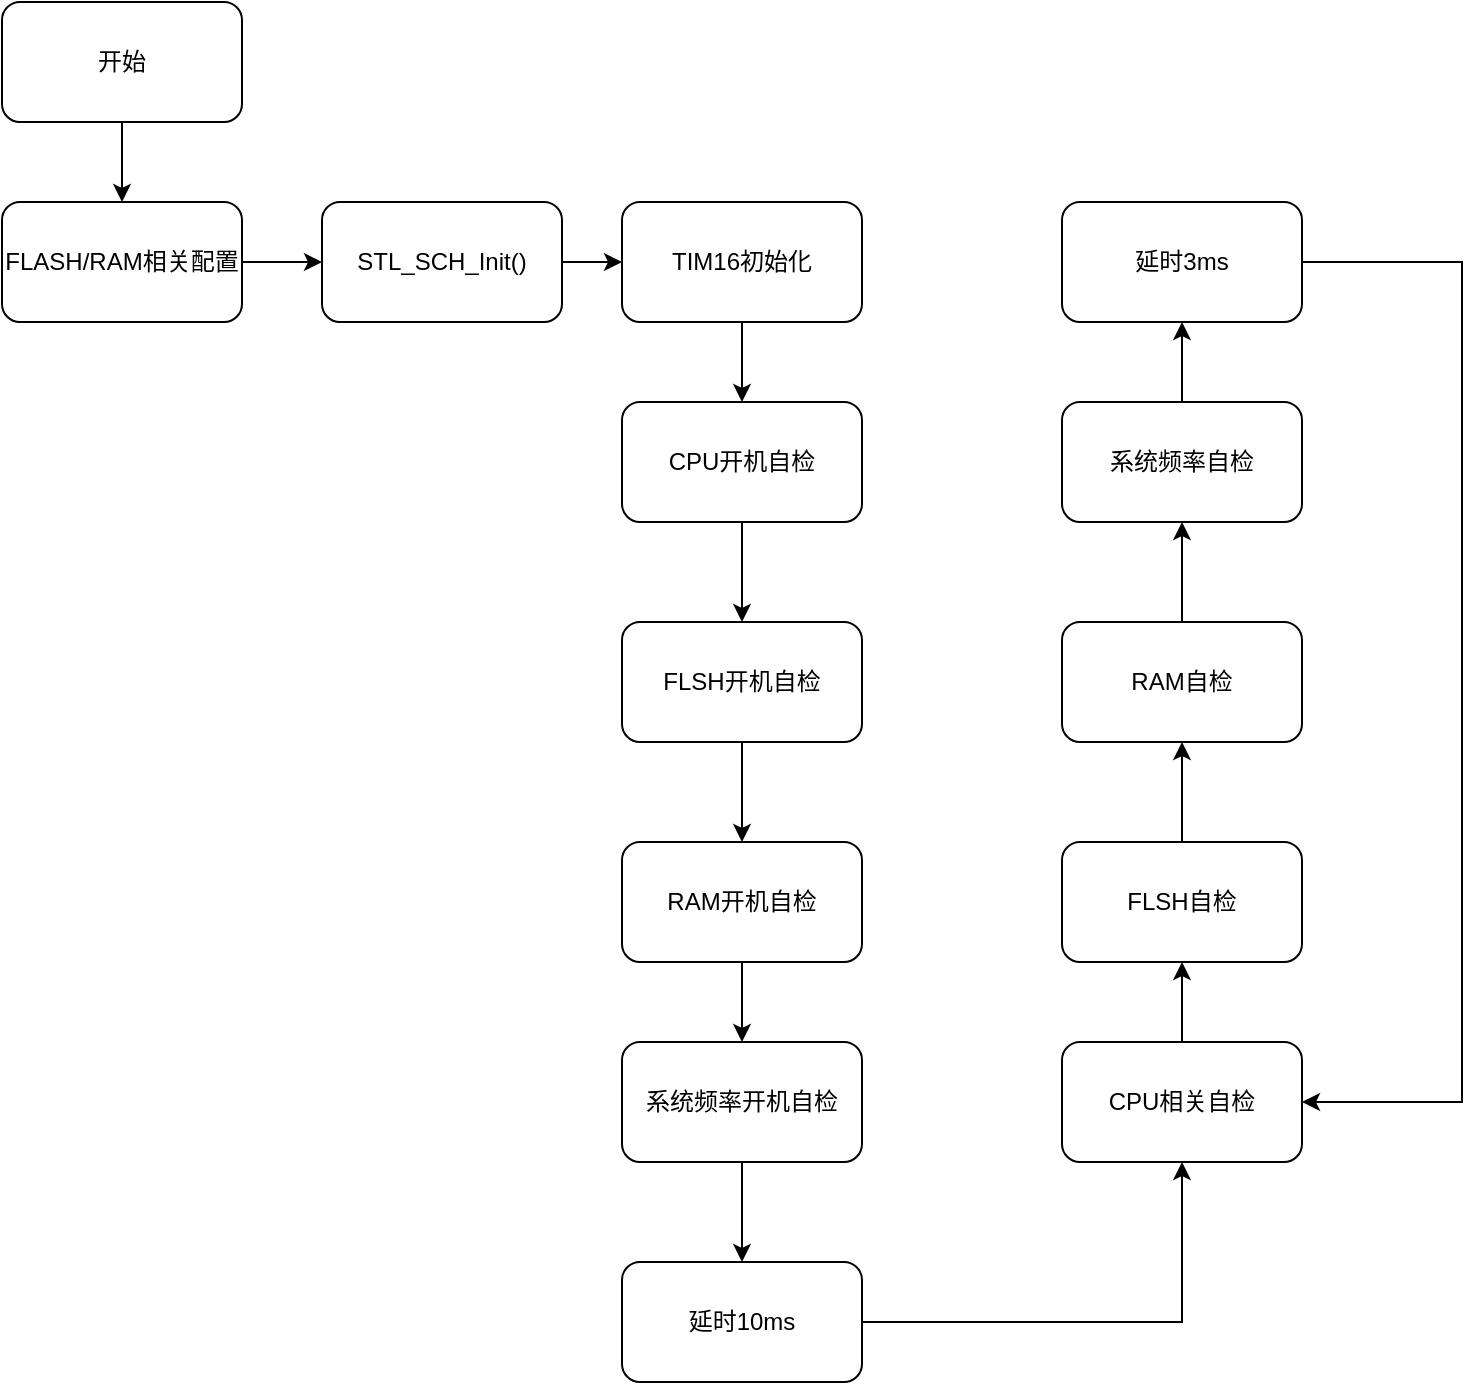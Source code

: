 <mxfile version="22.1.5" type="device">
  <diagram name="第 1 页" id="u_-wgyB5sAnNmXhWVlOR">
    <mxGraphModel dx="1532" dy="683" grid="1" gridSize="10" guides="1" tooltips="1" connect="1" arrows="1" fold="1" page="1" pageScale="1" pageWidth="827" pageHeight="1169" math="0" shadow="0">
      <root>
        <mxCell id="0" />
        <mxCell id="1" parent="0" />
        <mxCell id="1fhQ9_DXwhcvuYqSz4Ig-2" style="edgeStyle=orthogonalEdgeStyle;rounded=0;orthogonalLoop=1;jettySize=auto;html=1;" edge="1" parent="1" source="1fhQ9_DXwhcvuYqSz4Ig-1" target="1fhQ9_DXwhcvuYqSz4Ig-3">
          <mxGeometry relative="1" as="geometry">
            <mxPoint x="410" y="220" as="targetPoint" />
          </mxGeometry>
        </mxCell>
        <mxCell id="1fhQ9_DXwhcvuYqSz4Ig-1" value="开始" style="rounded=1;whiteSpace=wrap;html=1;" vertex="1" parent="1">
          <mxGeometry x="40" y="290" width="120" height="60" as="geometry" />
        </mxCell>
        <mxCell id="1fhQ9_DXwhcvuYqSz4Ig-9" value="" style="edgeStyle=orthogonalEdgeStyle;rounded=0;orthogonalLoop=1;jettySize=auto;html=1;" edge="1" parent="1" source="1fhQ9_DXwhcvuYqSz4Ig-3" target="1fhQ9_DXwhcvuYqSz4Ig-8">
          <mxGeometry relative="1" as="geometry" />
        </mxCell>
        <mxCell id="1fhQ9_DXwhcvuYqSz4Ig-3" value="FLASH/RAM相关配置" style="rounded=1;whiteSpace=wrap;html=1;" vertex="1" parent="1">
          <mxGeometry x="40" y="390" width="120" height="60" as="geometry" />
        </mxCell>
        <mxCell id="1fhQ9_DXwhcvuYqSz4Ig-11" value="" style="edgeStyle=orthogonalEdgeStyle;rounded=0;orthogonalLoop=1;jettySize=auto;html=1;" edge="1" parent="1" source="1fhQ9_DXwhcvuYqSz4Ig-8" target="1fhQ9_DXwhcvuYqSz4Ig-10">
          <mxGeometry relative="1" as="geometry" />
        </mxCell>
        <mxCell id="1fhQ9_DXwhcvuYqSz4Ig-8" value="STL_SCH_Init()" style="rounded=1;whiteSpace=wrap;html=1;" vertex="1" parent="1">
          <mxGeometry x="200" y="390" width="120" height="60" as="geometry" />
        </mxCell>
        <mxCell id="1fhQ9_DXwhcvuYqSz4Ig-13" value="" style="edgeStyle=orthogonalEdgeStyle;rounded=0;orthogonalLoop=1;jettySize=auto;html=1;" edge="1" parent="1" source="1fhQ9_DXwhcvuYqSz4Ig-10" target="1fhQ9_DXwhcvuYqSz4Ig-12">
          <mxGeometry relative="1" as="geometry" />
        </mxCell>
        <mxCell id="1fhQ9_DXwhcvuYqSz4Ig-10" value="TIM16初始化" style="rounded=1;whiteSpace=wrap;html=1;" vertex="1" parent="1">
          <mxGeometry x="350" y="390" width="120" height="60" as="geometry" />
        </mxCell>
        <mxCell id="1fhQ9_DXwhcvuYqSz4Ig-15" value="" style="edgeStyle=orthogonalEdgeStyle;rounded=0;orthogonalLoop=1;jettySize=auto;html=1;" edge="1" parent="1" source="1fhQ9_DXwhcvuYqSz4Ig-12" target="1fhQ9_DXwhcvuYqSz4Ig-14">
          <mxGeometry relative="1" as="geometry" />
        </mxCell>
        <mxCell id="1fhQ9_DXwhcvuYqSz4Ig-12" value="CPU开机自检" style="rounded=1;whiteSpace=wrap;html=1;" vertex="1" parent="1">
          <mxGeometry x="350" y="490" width="120" height="60" as="geometry" />
        </mxCell>
        <mxCell id="1fhQ9_DXwhcvuYqSz4Ig-17" value="" style="edgeStyle=orthogonalEdgeStyle;rounded=0;orthogonalLoop=1;jettySize=auto;html=1;" edge="1" parent="1" source="1fhQ9_DXwhcvuYqSz4Ig-14" target="1fhQ9_DXwhcvuYqSz4Ig-16">
          <mxGeometry relative="1" as="geometry" />
        </mxCell>
        <mxCell id="1fhQ9_DXwhcvuYqSz4Ig-14" value="FLSH开机自检" style="rounded=1;whiteSpace=wrap;html=1;" vertex="1" parent="1">
          <mxGeometry x="350" y="600" width="120" height="60" as="geometry" />
        </mxCell>
        <mxCell id="1fhQ9_DXwhcvuYqSz4Ig-19" value="" style="edgeStyle=orthogonalEdgeStyle;rounded=0;orthogonalLoop=1;jettySize=auto;html=1;" edge="1" parent="1" source="1fhQ9_DXwhcvuYqSz4Ig-16" target="1fhQ9_DXwhcvuYqSz4Ig-18">
          <mxGeometry relative="1" as="geometry" />
        </mxCell>
        <mxCell id="1fhQ9_DXwhcvuYqSz4Ig-16" value="RAM开机自检" style="rounded=1;whiteSpace=wrap;html=1;" vertex="1" parent="1">
          <mxGeometry x="350" y="710" width="120" height="60" as="geometry" />
        </mxCell>
        <mxCell id="1fhQ9_DXwhcvuYqSz4Ig-21" value="" style="edgeStyle=orthogonalEdgeStyle;rounded=0;orthogonalLoop=1;jettySize=auto;html=1;" edge="1" parent="1" source="1fhQ9_DXwhcvuYqSz4Ig-18" target="1fhQ9_DXwhcvuYqSz4Ig-20">
          <mxGeometry relative="1" as="geometry" />
        </mxCell>
        <mxCell id="1fhQ9_DXwhcvuYqSz4Ig-18" value="系统频率开机自检" style="rounded=1;whiteSpace=wrap;html=1;" vertex="1" parent="1">
          <mxGeometry x="350" y="810" width="120" height="60" as="geometry" />
        </mxCell>
        <mxCell id="1fhQ9_DXwhcvuYqSz4Ig-31" style="edgeStyle=orthogonalEdgeStyle;rounded=0;orthogonalLoop=1;jettySize=auto;html=1;entryX=0.5;entryY=1;entryDx=0;entryDy=0;" edge="1" parent="1" source="1fhQ9_DXwhcvuYqSz4Ig-20" target="1fhQ9_DXwhcvuYqSz4Ig-24">
          <mxGeometry relative="1" as="geometry" />
        </mxCell>
        <mxCell id="1fhQ9_DXwhcvuYqSz4Ig-20" value="延时10ms" style="rounded=1;whiteSpace=wrap;html=1;" vertex="1" parent="1">
          <mxGeometry x="350" y="920" width="120" height="60" as="geometry" />
        </mxCell>
        <mxCell id="1fhQ9_DXwhcvuYqSz4Ig-24" value="CPU相关自检" style="rounded=1;whiteSpace=wrap;html=1;direction=east;container=0;" vertex="1" parent="1">
          <mxGeometry x="570" y="810" width="120" height="60" as="geometry" />
        </mxCell>
        <mxCell id="1fhQ9_DXwhcvuYqSz4Ig-26" value="FLSH自检" style="rounded=1;whiteSpace=wrap;html=1;direction=east;container=0;" vertex="1" parent="1">
          <mxGeometry x="570" y="710" width="120" height="60" as="geometry" />
        </mxCell>
        <mxCell id="1fhQ9_DXwhcvuYqSz4Ig-23" value="" style="edgeStyle=orthogonalEdgeStyle;rounded=0;orthogonalLoop=1;jettySize=auto;html=1;" edge="1" source="1fhQ9_DXwhcvuYqSz4Ig-24" target="1fhQ9_DXwhcvuYqSz4Ig-26" parent="1">
          <mxGeometry relative="1" as="geometry" />
        </mxCell>
        <mxCell id="1fhQ9_DXwhcvuYqSz4Ig-28" value="RAM自检" style="rounded=1;whiteSpace=wrap;html=1;direction=east;container=0;" vertex="1" parent="1">
          <mxGeometry x="570" y="600" width="120" height="60" as="geometry" />
        </mxCell>
        <mxCell id="1fhQ9_DXwhcvuYqSz4Ig-25" value="" style="edgeStyle=orthogonalEdgeStyle;rounded=0;orthogonalLoop=1;jettySize=auto;html=1;" edge="1" source="1fhQ9_DXwhcvuYqSz4Ig-26" target="1fhQ9_DXwhcvuYqSz4Ig-28" parent="1">
          <mxGeometry relative="1" as="geometry" />
        </mxCell>
        <mxCell id="1fhQ9_DXwhcvuYqSz4Ig-34" value="" style="edgeStyle=orthogonalEdgeStyle;rounded=0;orthogonalLoop=1;jettySize=auto;html=1;" edge="1" parent="1" source="1fhQ9_DXwhcvuYqSz4Ig-29" target="1fhQ9_DXwhcvuYqSz4Ig-33">
          <mxGeometry relative="1" as="geometry" />
        </mxCell>
        <mxCell id="1fhQ9_DXwhcvuYqSz4Ig-29" value="系统频率自检" style="rounded=1;whiteSpace=wrap;html=1;direction=east;container=0;" vertex="1" parent="1">
          <mxGeometry x="570" y="490" width="120" height="60" as="geometry" />
        </mxCell>
        <mxCell id="1fhQ9_DXwhcvuYqSz4Ig-27" value="" style="edgeStyle=orthogonalEdgeStyle;rounded=0;orthogonalLoop=1;jettySize=auto;html=1;" edge="1" source="1fhQ9_DXwhcvuYqSz4Ig-28" target="1fhQ9_DXwhcvuYqSz4Ig-29" parent="1">
          <mxGeometry relative="1" as="geometry" />
        </mxCell>
        <mxCell id="1fhQ9_DXwhcvuYqSz4Ig-36" style="edgeStyle=orthogonalEdgeStyle;rounded=0;orthogonalLoop=1;jettySize=auto;html=1;entryX=1;entryY=0.5;entryDx=0;entryDy=0;" edge="1" parent="1" source="1fhQ9_DXwhcvuYqSz4Ig-33" target="1fhQ9_DXwhcvuYqSz4Ig-24">
          <mxGeometry relative="1" as="geometry">
            <mxPoint x="760" y="850" as="targetPoint" />
            <Array as="points">
              <mxPoint x="770" y="420" />
              <mxPoint x="770" y="840" />
            </Array>
          </mxGeometry>
        </mxCell>
        <mxCell id="1fhQ9_DXwhcvuYqSz4Ig-33" value="延时3ms" style="rounded=1;whiteSpace=wrap;html=1;direction=east;container=0;" vertex="1" parent="1">
          <mxGeometry x="570" y="390" width="120" height="60" as="geometry" />
        </mxCell>
      </root>
    </mxGraphModel>
  </diagram>
</mxfile>
